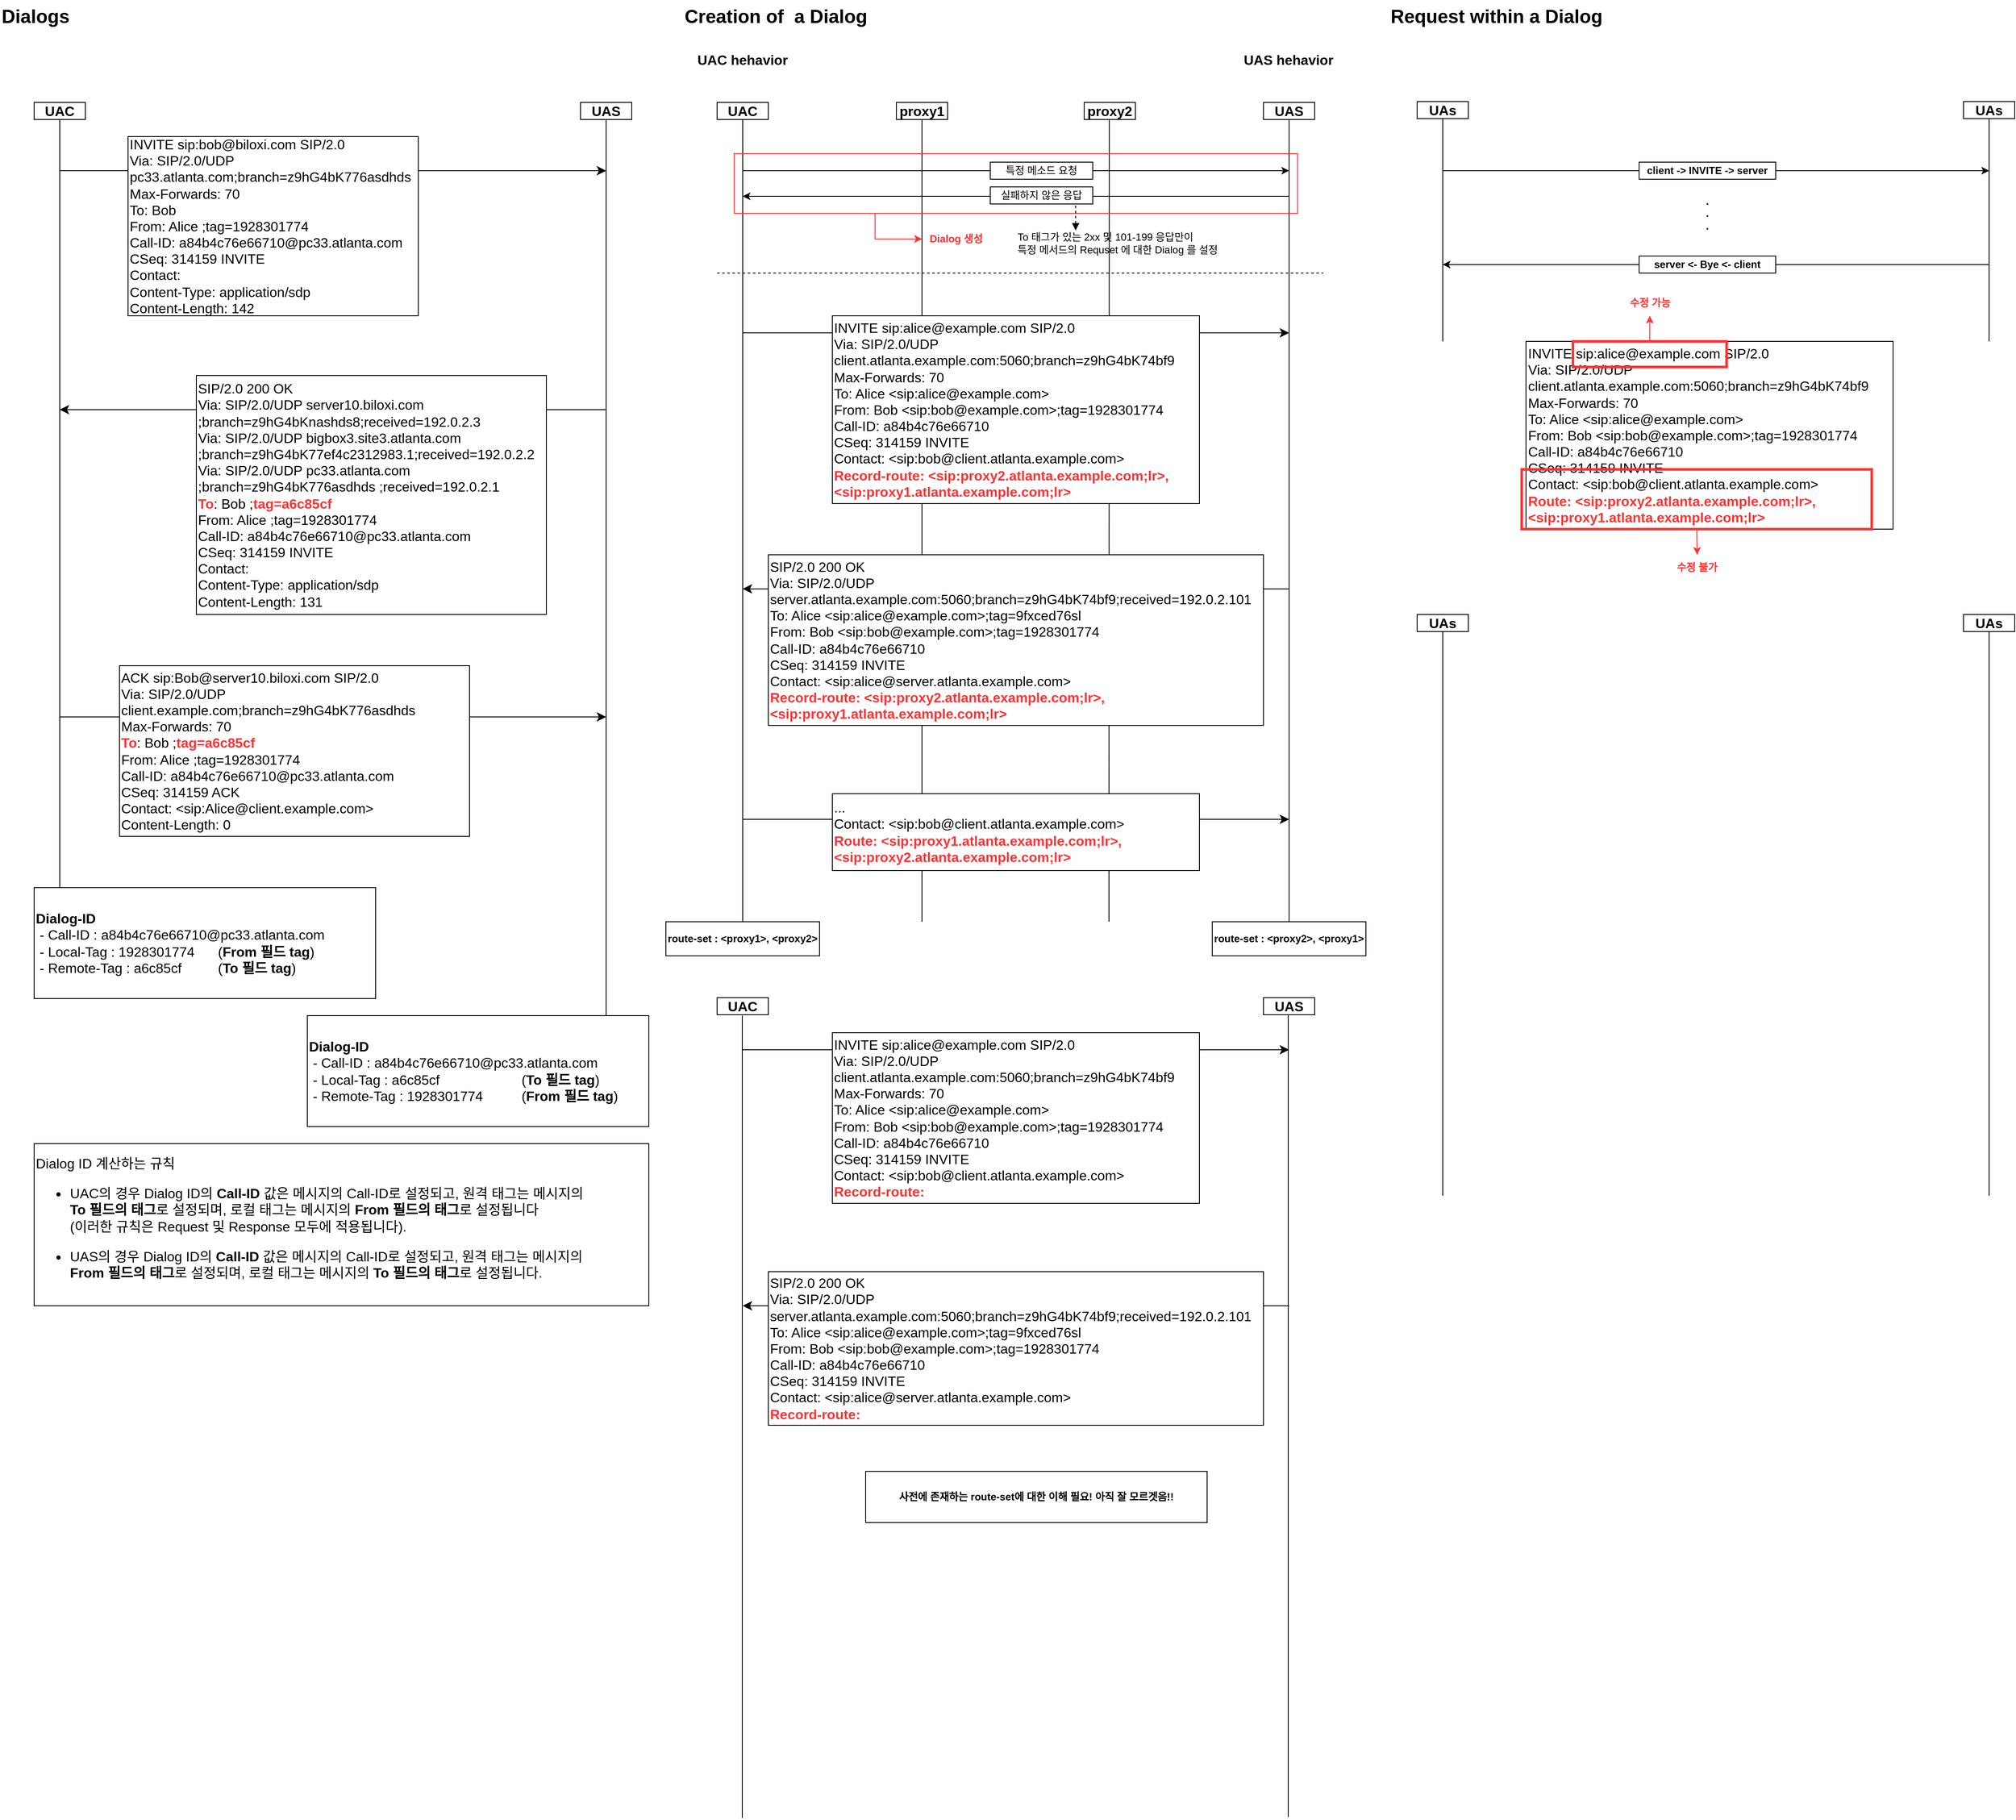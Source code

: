 <mxfile version="23.0.2" type="github">
  <diagram name="페이지-1" id="ksUeeqzIcCZzvmtFrtLd">
    <mxGraphModel dx="2261" dy="786" grid="1" gridSize="10" guides="1" tooltips="1" connect="1" arrows="1" fold="1" page="1" pageScale="1" pageWidth="827" pageHeight="1169" background="none" math="0" shadow="0">
      <root>
        <mxCell id="0" />
        <mxCell id="1" parent="0" />
        <mxCell id="UO2-w6IYyax2wdj97ACj-15" value="" style="endArrow=classic;html=1;rounded=0;fontSize=12;startSize=8;endSize=8;curved=1;" parent="1" edge="1">
          <mxGeometry width="50" height="50" relative="1" as="geometry">
            <mxPoint x="70" y="960" as="sourcePoint" />
            <mxPoint x="710" y="960" as="targetPoint" />
          </mxGeometry>
        </mxCell>
        <mxCell id="UO2-w6IYyax2wdj97ACj-13" value="" style="endArrow=none;html=1;rounded=0;fontSize=12;startSize=8;endSize=8;curved=1;entryX=0.5;entryY=1;entryDx=0;entryDy=0;" parent="1" edge="1">
          <mxGeometry width="50" height="50" relative="1" as="geometry">
            <mxPoint x="499" y="1080" as="sourcePoint" />
            <mxPoint x="499.41" y="140" as="targetPoint" />
            <Array as="points" />
          </mxGeometry>
        </mxCell>
        <mxCell id="UO2-w6IYyax2wdj97ACj-12" value="" style="endArrow=none;html=1;rounded=0;fontSize=12;startSize=8;endSize=8;curved=1;entryX=0.5;entryY=1;entryDx=0;entryDy=0;" parent="1" edge="1">
          <mxGeometry width="50" height="50" relative="1" as="geometry">
            <mxPoint x="280" y="1080" as="sourcePoint" />
            <mxPoint x="280" y="140" as="targetPoint" />
            <Array as="points" />
          </mxGeometry>
        </mxCell>
        <mxCell id="UO2-w6IYyax2wdj97ACj-9" value="" style="endArrow=classic;html=1;rounded=0;fontSize=12;startSize=8;endSize=8;curved=1;" parent="1" edge="1">
          <mxGeometry width="50" height="50" relative="1" as="geometry">
            <mxPoint x="710" y="690" as="sourcePoint" />
            <mxPoint x="70" y="690" as="targetPoint" />
          </mxGeometry>
        </mxCell>
        <mxCell id="UO2-w6IYyax2wdj97ACj-8" value="" style="endArrow=classic;html=1;rounded=0;fontSize=12;startSize=8;endSize=8;curved=1;" parent="1" edge="1">
          <mxGeometry width="50" height="50" relative="1" as="geometry">
            <mxPoint x="70" y="390" as="sourcePoint" />
            <mxPoint x="710" y="390" as="targetPoint" />
          </mxGeometry>
        </mxCell>
        <mxCell id="UO2-w6IYyax2wdj97ACj-6" value="" style="endArrow=classic;html=1;rounded=0;fontSize=12;startSize=8;endSize=8;curved=1;" parent="1" edge="1">
          <mxGeometry width="50" height="50" relative="1" as="geometry">
            <mxPoint x="-730" y="840" as="sourcePoint" />
            <mxPoint x="-90" y="840" as="targetPoint" />
          </mxGeometry>
        </mxCell>
        <mxCell id="UO2-w6IYyax2wdj97ACj-5" value="" style="endArrow=classic;html=1;rounded=0;fontSize=12;startSize=8;endSize=8;curved=1;" parent="1" edge="1">
          <mxGeometry width="50" height="50" relative="1" as="geometry">
            <mxPoint x="-730" y="200" as="sourcePoint" />
            <mxPoint x="-90" y="200" as="targetPoint" />
          </mxGeometry>
        </mxCell>
        <mxCell id="UO2-w6IYyax2wdj97ACj-4" value="" style="endArrow=classic;html=1;rounded=0;fontSize=12;startSize=8;endSize=8;curved=1;" parent="1" edge="1">
          <mxGeometry width="50" height="50" relative="1" as="geometry">
            <mxPoint x="-90" y="480" as="sourcePoint" />
            <mxPoint x="-730" y="480" as="targetPoint" />
          </mxGeometry>
        </mxCell>
        <mxCell id="4LNV4jT3T6giweUdo03J-1" value="&lt;span style=&quot;font-size: 22px;&quot;&gt;&lt;b&gt;Creation of&amp;nbsp; a Dialog&lt;/b&gt;&lt;/span&gt;" style="text;html=1;strokeColor=none;fillColor=none;align=left;verticalAlign=middle;whiteSpace=wrap;rounded=0;fontSize=16;" parent="1" vertex="1">
          <mxGeometry width="400" height="40" as="geometry" />
        </mxCell>
        <mxCell id="4LNV4jT3T6giweUdo03J-2" value="&lt;b style=&quot;&quot;&gt;&lt;font style=&quot;font-size: 16px;&quot;&gt;UAC hehavior&lt;/font&gt;&lt;/b&gt;" style="text;html=1;strokeColor=none;fillColor=none;align=left;verticalAlign=middle;whiteSpace=wrap;rounded=0;fontSize=16;" parent="1" vertex="1">
          <mxGeometry x="15" y="60" width="110" height="20" as="geometry" />
        </mxCell>
        <mxCell id="4LNV4jT3T6giweUdo03J-5" value="&lt;span style=&quot;font-size: 22px;&quot;&gt;&lt;b&gt;Request within a Dialog&lt;/b&gt;&lt;/span&gt;" style="text;html=1;strokeColor=none;fillColor=none;align=left;verticalAlign=middle;whiteSpace=wrap;rounded=0;fontSize=16;" parent="1" vertex="1">
          <mxGeometry x="827" width="400" height="40" as="geometry" />
        </mxCell>
        <mxCell id="4LNV4jT3T6giweUdo03J-8" value="&lt;b&gt;UAC&lt;/b&gt;" style="rounded=0;whiteSpace=wrap;html=1;fontSize=16;" parent="1" vertex="1">
          <mxGeometry x="-760" y="120" width="60" height="20" as="geometry" />
        </mxCell>
        <mxCell id="4LNV4jT3T6giweUdo03J-9" value="&lt;b&gt;UAS&lt;/b&gt;" style="rounded=0;whiteSpace=wrap;html=1;fontSize=16;" parent="1" vertex="1">
          <mxGeometry x="-120" y="120" width="60" height="20" as="geometry" />
        </mxCell>
        <mxCell id="4LNV4jT3T6giweUdo03J-10" value="" style="endArrow=none;html=1;rounded=0;fontSize=12;startSize=8;endSize=8;curved=1;entryX=0.5;entryY=1;entryDx=0;entryDy=0;" parent="1" target="4LNV4jT3T6giweUdo03J-8" edge="1">
          <mxGeometry width="50" height="50" relative="1" as="geometry">
            <mxPoint x="-730" y="1040" as="sourcePoint" />
            <mxPoint x="-410" y="250" as="targetPoint" />
          </mxGeometry>
        </mxCell>
        <mxCell id="4LNV4jT3T6giweUdo03J-11" value="" style="endArrow=none;html=1;rounded=0;fontSize=12;startSize=8;endSize=8;curved=1;entryX=0.5;entryY=1;entryDx=0;entryDy=0;" parent="1" target="4LNV4jT3T6giweUdo03J-9" edge="1">
          <mxGeometry width="50" height="50" relative="1" as="geometry">
            <mxPoint x="-90" y="1190" as="sourcePoint" />
            <mxPoint x="-90.5" y="150" as="targetPoint" />
          </mxGeometry>
        </mxCell>
        <mxCell id="4LNV4jT3T6giweUdo03J-15" value="INVITE sip:bob@biloxi.com SIP/2.0&lt;br style=&quot;border-color: var(--border-color);&quot;&gt;&lt;span style=&quot;&quot;&gt;Via: SIP/2.0/UDP pc33.atlanta.com;branch=z9hG4bK776asdhds&lt;/span&gt;&lt;br style=&quot;border-color: var(--border-color);&quot;&gt;&lt;span style=&quot;&quot;&gt;Max-Forwards: 70&lt;/span&gt;&lt;br style=&quot;border-color: var(--border-color);&quot;&gt;&lt;span style=&quot;&quot;&gt;To: Bob&lt;/span&gt;&lt;br style=&quot;border-color: var(--border-color);&quot;&gt;&lt;span style=&quot;&quot;&gt;From: Alice ;tag=1928301774&lt;/span&gt;&lt;br style=&quot;border-color: var(--border-color);&quot;&gt;&lt;span style=&quot;&quot;&gt;Call-ID: a84b4c76e66710@pc33.atlanta.com&lt;/span&gt;&lt;br style=&quot;border-color: var(--border-color);&quot;&gt;&lt;span style=&quot;&quot;&gt;CSeq: 314159 INVITE&lt;/span&gt;&lt;br style=&quot;border-color: var(--border-color);&quot;&gt;&lt;span style=&quot;&quot;&gt;Contact:&lt;/span&gt;&lt;br style=&quot;border-color: var(--border-color);&quot;&gt;&lt;span style=&quot;&quot;&gt;Content-Type: application/sdp&lt;/span&gt;&lt;br style=&quot;border-color: var(--border-color);&quot;&gt;&lt;span style=&quot;&quot;&gt;Content-Length: 142&amp;nbsp;&lt;/span&gt;" style="rounded=0;whiteSpace=wrap;html=1;fontSize=16;align=left;" parent="1" vertex="1">
          <mxGeometry x="-650" y="160" width="340" height="210" as="geometry" />
        </mxCell>
        <mxCell id="4LNV4jT3T6giweUdo03J-17" value="SIP/2.0 200 OK&lt;br&gt; Via: SIP/2.0/UDP server10.biloxi.com&lt;br&gt; ;branch=z9hG4bKnashds8;received=192.0.2.3&lt;br&gt; Via: SIP/2.0/UDP bigbox3.site3.atlanta.com&lt;br&gt; ;branch=z9hG4bK77ef4c2312983.1;received=192.0.2.2&lt;br&gt; Via: SIP/2.0/UDP pc33.atlanta.com&lt;br&gt; ;branch=z9hG4bK776asdhds ;received=192.0.2.1&lt;br&gt;&lt;b style=&quot;background-color: rgb(255, 255, 255);&quot;&gt;&lt;font color=&quot;#ff3333&quot;&gt; To&lt;/font&gt;&lt;/b&gt;: Bob ;&lt;font color=&quot;#ff3333&quot;&gt;&lt;b&gt;tag=a6c85cf&lt;/b&gt;&lt;/font&gt;&lt;br&gt; From: Alice ;tag=1928301774&lt;br&gt; Call-ID: a84b4c76e66710@pc33.atlanta.com&lt;br&gt; CSeq: 314159 INVITE&lt;br&gt; Contact: &lt;br&gt; Content-Type: application/sdp&lt;br&gt; Content-Length: 131&amp;nbsp;" style="rounded=0;whiteSpace=wrap;html=1;fontSize=16;align=left;" parent="1" vertex="1">
          <mxGeometry x="-570" y="440" width="410" height="280" as="geometry" />
        </mxCell>
        <mxCell id="4LNV4jT3T6giweUdo03J-19" value="&lt;b&gt;Dialog-ID&lt;/b&gt;&lt;br&gt;&amp;nbsp;- Call-ID : a84b4c76e66710@pc33.atlanta.com&lt;br&gt;&amp;nbsp;- Local-Tag : 1928301774&lt;span style=&quot;white-space: pre;&quot;&gt;&#x9;&lt;/span&gt;(&lt;b&gt;From 필드 tag&lt;/b&gt;)&lt;br&gt;&amp;nbsp;- Remote-Tag :&amp;nbsp;&lt;span style=&quot;border-color: var(--border-color);&quot;&gt;&lt;font style=&quot;border-color: var(--border-color);&quot;&gt;a6c85cf&lt;span style=&quot;white-space: pre;&quot;&gt;&#x9;&lt;/span&gt;&lt;span style=&quot;white-space: pre;&quot;&gt;&#x9;&lt;/span&gt;(&lt;b&gt;To 필드 tag&lt;/b&gt;)&lt;/font&gt;&lt;/span&gt;" style="rounded=0;whiteSpace=wrap;html=1;fontSize=16;align=left;" parent="1" vertex="1">
          <mxGeometry x="-760" y="1040" width="400" height="130" as="geometry" />
        </mxCell>
        <mxCell id="4LNV4jT3T6giweUdo03J-20" value="&lt;b&gt;Dialog-ID&lt;/b&gt;&lt;br style=&quot;border-color: var(--border-color);&quot;&gt;&amp;nbsp;- Call-ID : a84b4c76e66710@pc33.atlanta.com&lt;br style=&quot;border-color: var(--border-color);&quot;&gt;&amp;nbsp;- Local-Tag : a6c85cf&lt;span style=&quot;white-space: pre;&quot;&gt;&#x9;&lt;/span&gt;&lt;span style=&quot;white-space: pre;&quot;&gt;&#x9;&lt;/span&gt;&lt;span style=&quot;white-space: pre;&quot;&gt;&#x9;&lt;/span&gt;(&lt;b style=&quot;border-color: var(--border-color);&quot;&gt;To 필드 tag&lt;/b&gt;)&lt;br style=&quot;border-color: var(--border-color);&quot;&gt;&amp;nbsp;- Remote-Tag : 1928301774&lt;span style=&quot;white-space: pre;&quot;&gt;&#x9;&lt;/span&gt;&lt;span style=&quot;white-space: pre;&quot;&gt;&#x9;&lt;/span&gt;(&lt;b style=&quot;border-color: var(--border-color);&quot;&gt;From 필드 tag&lt;/b&gt;)" style="rounded=0;whiteSpace=wrap;html=1;fontSize=16;align=left;" parent="1" vertex="1">
          <mxGeometry x="-440" y="1190" width="400" height="130" as="geometry" />
        </mxCell>
        <mxCell id="4LNV4jT3T6giweUdo03J-22" value="ACK sip:Bob@server10.biloxi.com SIP/2.0&lt;br&gt;Via: SIP/2.0/UDP client.example.com;branch=z9hG4bK776asdhds&lt;br&gt;Max-Forwards: 70&lt;br&gt;&lt;font color=&quot;#ff3333&quot;&gt;&lt;b&gt;To&lt;/b&gt;&lt;/font&gt;: Bob ;&lt;b&gt;&lt;font color=&quot;#ff3333&quot;&gt;tag=a6c85cf&lt;/font&gt;&lt;/b&gt;&lt;br&gt;From: Alice ;tag=1928301774&lt;br&gt;Call-ID: a84b4c76e66710@pc33.atlanta.com&lt;br&gt;CSeq: 314159 ACK&lt;br&gt;Contact: &amp;lt;sip:Alice@client.example.com&amp;gt;&lt;br&gt;Content-Length: 0" style="rounded=0;whiteSpace=wrap;html=1;fontSize=16;align=left;" parent="1" vertex="1">
          <mxGeometry x="-660" y="780" width="410" height="200" as="geometry" />
        </mxCell>
        <mxCell id="4LNV4jT3T6giweUdo03J-24" value="Dialog ID 계산하는 규칙&lt;br&gt;&lt;ul data-pm-slice=&quot;3 3 []&quot; class=&quot;ak-ul&quot;&gt;&lt;li&gt;&lt;p&gt;UAC의 경우 Dialog  ID의 &lt;strong&gt;Call-ID &lt;/strong&gt;값은 메시지의 Call-ID로 설정되고, 원격 태그는 메시지의&lt;strong&gt; &lt;br&gt;To 필드의 태그&lt;/strong&gt;로 설정되며, 로컬 태그는 메시지의 &lt;strong&gt;From 필드의 태그&lt;/strong&gt;로 설정됩니다&lt;br&gt;(이러한 규칙은 Request 및 Response 모두에 적용됩니다). &lt;/p&gt;&lt;/li&gt;&lt;li&gt;&lt;p&gt;UAS의 경우 Dialog  ID의&lt;strong&gt; Call-ID&lt;/strong&gt; 값은 메시지의 Call-ID로 설정되고, 원격 태그는 메시지의 &lt;br&gt;&lt;strong&gt;From 필드의 태그&lt;/strong&gt;로 설정되며, 로컬 태그는 메시지의 &lt;strong&gt;To 필드의 태그&lt;/strong&gt;로 설정됩니다.&lt;/p&gt;&lt;/li&gt;&lt;/ul&gt;" style="rounded=0;whiteSpace=wrap;html=1;fontSize=16;align=left;" parent="1" vertex="1">
          <mxGeometry x="-760" y="1340" width="720" height="190" as="geometry" />
        </mxCell>
        <mxCell id="__dV9BuQpkVUs1_jfIQK-1" value="&lt;span style=&quot;font-size: 22px;&quot;&gt;&lt;b&gt;Dialogs&lt;/b&gt;&lt;/span&gt;" style="text;html=1;strokeColor=none;fillColor=none;align=left;verticalAlign=middle;whiteSpace=wrap;rounded=0;fontSize=16;" parent="1" vertex="1">
          <mxGeometry x="-800" width="400" height="40" as="geometry" />
        </mxCell>
        <mxCell id="__dV9BuQpkVUs1_jfIQK-4" value="&lt;b&gt;UAC&lt;/b&gt;" style="rounded=0;whiteSpace=wrap;html=1;fontSize=16;" parent="1" vertex="1">
          <mxGeometry x="40" y="120" width="60" height="20" as="geometry" />
        </mxCell>
        <mxCell id="__dV9BuQpkVUs1_jfIQK-5" value="&lt;b&gt;UAS&lt;/b&gt;" style="rounded=0;whiteSpace=wrap;html=1;fontSize=16;" parent="1" vertex="1">
          <mxGeometry x="680" y="120" width="60" height="20" as="geometry" />
        </mxCell>
        <mxCell id="__dV9BuQpkVUs1_jfIQK-6" value="" style="endArrow=none;html=1;rounded=0;fontSize=12;startSize=8;endSize=8;curved=1;entryX=0.5;entryY=1;entryDx=0;entryDy=0;" parent="1" target="__dV9BuQpkVUs1_jfIQK-4" edge="1">
          <mxGeometry width="50" height="50" relative="1" as="geometry">
            <mxPoint x="70" y="1080" as="sourcePoint" />
            <mxPoint x="390" y="250" as="targetPoint" />
          </mxGeometry>
        </mxCell>
        <mxCell id="__dV9BuQpkVUs1_jfIQK-7" value="" style="endArrow=none;html=1;rounded=0;fontSize=12;startSize=8;endSize=8;curved=1;entryX=0.5;entryY=1;entryDx=0;entryDy=0;" parent="1" edge="1">
          <mxGeometry width="50" height="50" relative="1" as="geometry">
            <mxPoint x="710" y="1080" as="sourcePoint" />
            <mxPoint x="710" y="140" as="targetPoint" />
            <Array as="points" />
          </mxGeometry>
        </mxCell>
        <mxCell id="__dV9BuQpkVUs1_jfIQK-8" value="" style="endArrow=classic;html=1;rounded=0;" parent="1" edge="1">
          <mxGeometry width="50" height="50" relative="1" as="geometry">
            <mxPoint x="70" y="200" as="sourcePoint" />
            <mxPoint x="710" y="200" as="targetPoint" />
          </mxGeometry>
        </mxCell>
        <mxCell id="__dV9BuQpkVUs1_jfIQK-10" value="특정 메소드 요청" style="rounded=0;whiteSpace=wrap;html=1;" parent="1" vertex="1">
          <mxGeometry x="360" y="190" width="120" height="20" as="geometry" />
        </mxCell>
        <mxCell id="__dV9BuQpkVUs1_jfIQK-12" value="" style="endArrow=classic;html=1;rounded=0;" parent="1" edge="1">
          <mxGeometry width="50" height="50" relative="1" as="geometry">
            <mxPoint x="710" y="230" as="sourcePoint" />
            <mxPoint x="70" y="230" as="targetPoint" />
          </mxGeometry>
        </mxCell>
        <mxCell id="__dV9BuQpkVUs1_jfIQK-13" value="실패하지 않은 응답" style="rounded=0;whiteSpace=wrap;html=1;" parent="1" vertex="1">
          <mxGeometry x="360" y="219" width="120" height="20" as="geometry" />
        </mxCell>
        <mxCell id="__dV9BuQpkVUs1_jfIQK-15" style="edgeStyle=orthogonalEdgeStyle;rounded=0;orthogonalLoop=1;jettySize=auto;html=1;exitX=0.25;exitY=1;exitDx=0;exitDy=0;strokeColor=#FF3333;" parent="1" source="__dV9BuQpkVUs1_jfIQK-14" edge="1">
          <mxGeometry relative="1" as="geometry">
            <mxPoint x="280" y="280" as="targetPoint" />
            <Array as="points">
              <mxPoint x="225" y="280" />
            </Array>
          </mxGeometry>
        </mxCell>
        <mxCell id="__dV9BuQpkVUs1_jfIQK-14" value="" style="rounded=0;whiteSpace=wrap;html=1;fillColor=none;strokeColor=#FF3333;" parent="1" vertex="1">
          <mxGeometry x="60" y="180" width="660" height="70" as="geometry" />
        </mxCell>
        <mxCell id="__dV9BuQpkVUs1_jfIQK-16" value="&lt;b&gt;&lt;font color=&quot;#ff3333&quot;&gt;Dialog 생성&lt;/font&gt;&lt;/b&gt;" style="text;html=1;strokeColor=none;fillColor=none;align=center;verticalAlign=middle;whiteSpace=wrap;rounded=0;" parent="1" vertex="1">
          <mxGeometry x="280" y="265" width="80" height="30" as="geometry" />
        </mxCell>
        <mxCell id="__dV9BuQpkVUs1_jfIQK-18" value="" style="endArrow=none;dashed=1;html=1;rounded=0;entryX=0.606;entryY=0.857;entryDx=0;entryDy=0;entryPerimeter=0;endFill=0;startArrow=block;startFill=1;" parent="1" target="__dV9BuQpkVUs1_jfIQK-14" edge="1">
          <mxGeometry width="50" height="50" relative="1" as="geometry">
            <mxPoint x="460" y="270" as="sourcePoint" />
            <mxPoint x="340" y="470" as="targetPoint" />
          </mxGeometry>
        </mxCell>
        <mxCell id="__dV9BuQpkVUs1_jfIQK-20" value="&lt;p data-pm-slice=&quot;1 1 [&amp;quot;bulletList&amp;quot;,null,&amp;quot;listItem&amp;quot;,null]&quot;&gt;To 태그가 있는 2xx 및 101-199 응답만이&lt;br&gt;&lt;span style=&quot;background-color: initial;&quot;&gt;특정 메서드의 Requset 에 대한 Dialog 를 설정&lt;/span&gt;&lt;/p&gt;" style="text;html=1;strokeColor=none;fillColor=none;align=left;verticalAlign=middle;whiteSpace=wrap;rounded=0;" parent="1" vertex="1">
          <mxGeometry x="390" y="270" width="320" height="30" as="geometry" />
        </mxCell>
        <mxCell id="UO2-w6IYyax2wdj97ACj-1" value="" style="endArrow=none;dashed=1;html=1;rounded=0;fontSize=12;startSize=8;endSize=8;curved=1;" parent="1" edge="1">
          <mxGeometry width="50" height="50" relative="1" as="geometry">
            <mxPoint x="40" y="320" as="sourcePoint" />
            <mxPoint x="750" y="320" as="targetPoint" />
          </mxGeometry>
        </mxCell>
        <mxCell id="UO2-w6IYyax2wdj97ACj-3" value="INVITE sip:alice@example.com SIP/2.0&lt;br&gt;Via: SIP/2.0/UDP client.atlanta.example.com:5060;branch=z9hG4bK74bf9&lt;br&gt;Max-Forwards: 70&lt;br&gt;To: Alice &amp;lt;sip:alice@example.com&amp;gt;&lt;br&gt;From: Bob &amp;lt;sip:bob@example.com&amp;gt;;tag=1928301774&lt;br&gt;Call-ID: a84b4c76e66710&lt;br&gt;CSeq: 314159 INVITE&lt;br&gt;Contact: &amp;lt;sip:bob@client.atlanta.example.com&amp;gt;&lt;br&gt;&lt;b&gt;&lt;font color=&quot;#ff3333&quot;&gt;Record-route: &lt;/font&gt;&lt;/b&gt;&lt;b style=&quot;border-color: var(--border-color);&quot;&gt;&lt;font style=&quot;border-color: var(--border-color);&quot; color=&quot;#ff3333&quot;&gt;&amp;lt;sip:proxy2.atlanta.example.com;lr&amp;gt;,&lt;/font&gt;&lt;/b&gt;&lt;b&gt;&lt;font color=&quot;#ff3333&quot;&gt;&lt;br&gt;&amp;lt;sip:proxy1.atlanta.example.com;lr&amp;gt;&lt;/font&gt;&lt;/b&gt;" style="rounded=0;whiteSpace=wrap;html=1;fontSize=16;align=left;" parent="1" vertex="1">
          <mxGeometry x="175" y="370" width="430" height="220" as="geometry" />
        </mxCell>
        <mxCell id="UO2-w6IYyax2wdj97ACj-7" value="SIP/2.0 200 OK&lt;br&gt;Via: SIP/2.0/UDP server.atlanta.example.com:5060;branch=z9hG4bK74bf9;received=192.0.2.101&lt;br&gt;To: Alice &amp;lt;sip:alice@example.com&amp;gt;;tag=9fxced76sl&lt;br&gt;From: Bob &amp;lt;sip:bob@example.com&amp;gt;;tag=1928301774&lt;br&gt;Call-ID: a84b4c76e66710&lt;br&gt;CSeq: 314159 INVITE&lt;br&gt;Contact: &amp;lt;sip:alice@server.atlanta.example.com&amp;gt;&lt;br&gt;&lt;b&gt;&lt;font color=&quot;#ff3333&quot;&gt;Record-route: &amp;lt;sip:proxy2.atlanta.example.com;lr&amp;gt;, &amp;lt;sip:proxy1.atlanta.example.com;lr&amp;gt;&lt;/font&gt;&lt;/b&gt;" style="rounded=0;whiteSpace=wrap;html=1;fontSize=16;align=left;" parent="1" vertex="1">
          <mxGeometry x="100" y="650" width="580" height="200" as="geometry" />
        </mxCell>
        <mxCell id="UO2-w6IYyax2wdj97ACj-10" value="&lt;b&gt;proxy1&lt;/b&gt;" style="rounded=0;whiteSpace=wrap;html=1;fontSize=16;" parent="1" vertex="1">
          <mxGeometry x="250" y="120" width="60" height="20" as="geometry" />
        </mxCell>
        <mxCell id="UO2-w6IYyax2wdj97ACj-11" value="&lt;b&gt;proxy2&lt;/b&gt;" style="rounded=0;whiteSpace=wrap;html=1;fontSize=16;" parent="1" vertex="1">
          <mxGeometry x="470" y="120" width="60" height="20" as="geometry" />
        </mxCell>
        <mxCell id="UO2-w6IYyax2wdj97ACj-14" value="...&lt;br&gt;Contact: &amp;lt;sip:bob@client.atlanta.example.com&amp;gt;&lt;br&gt;&lt;b&gt;&lt;font color=&quot;#ff3333&quot;&gt;Route:&amp;nbsp;&lt;/font&gt;&lt;/b&gt;&lt;b&gt;&lt;font color=&quot;#ff3333&quot;&gt;&amp;lt;sip:proxy1.atlanta.example.com;lr&amp;gt;,&lt;/font&gt;&lt;/b&gt;&lt;b style=&quot;border-color: var(--border-color);&quot;&gt;&lt;font style=&quot;border-color: var(--border-color);&quot; color=&quot;#ff3333&quot;&gt;&amp;nbsp;&lt;br&gt;&lt;/font&gt;&lt;/b&gt;&lt;b style=&quot;border-color: var(--border-color);&quot;&gt;&lt;font style=&quot;border-color: var(--border-color);&quot; color=&quot;#ff3333&quot;&gt;&amp;lt;sip:proxy2.atlanta.example.com;lr&amp;gt;&lt;/font&gt;&lt;/b&gt;" style="rounded=0;whiteSpace=wrap;html=1;fontSize=16;align=left;" parent="1" vertex="1">
          <mxGeometry x="175" y="930" width="430" height="90" as="geometry" />
        </mxCell>
        <mxCell id="UO2-w6IYyax2wdj97ACj-16" value="&lt;b style=&quot;&quot;&gt;&lt;font style=&quot;font-size: 16px;&quot;&gt;UAS hehavior&lt;/font&gt;&lt;/b&gt;" style="text;html=1;strokeColor=none;fillColor=none;align=left;verticalAlign=middle;whiteSpace=wrap;rounded=0;fontSize=16;" parent="1" vertex="1">
          <mxGeometry x="655" y="60" width="110" height="20" as="geometry" />
        </mxCell>
        <mxCell id="GHZ3NePwrPJdA7_2jVXT-1" value="&lt;b&gt;route-set : &amp;lt;proxy2&amp;gt;, &amp;lt;proxy1&amp;gt;&lt;/b&gt;" style="rounded=0;whiteSpace=wrap;html=1;" parent="1" vertex="1">
          <mxGeometry x="620" y="1080" width="180" height="40" as="geometry" />
        </mxCell>
        <mxCell id="GHZ3NePwrPJdA7_2jVXT-3" value="&lt;b&gt;route-set :&amp;nbsp;&amp;lt;proxy1&amp;gt;,&amp;nbsp;&amp;lt;proxy2&amp;gt;&lt;/b&gt;" style="rounded=0;whiteSpace=wrap;html=1;" parent="1" vertex="1">
          <mxGeometry x="-20" y="1080" width="180" height="40" as="geometry" />
        </mxCell>
        <mxCell id="GHZ3NePwrPJdA7_2jVXT-4" value="&lt;b&gt;UAC&lt;/b&gt;" style="rounded=0;whiteSpace=wrap;html=1;fontSize=16;" parent="1" vertex="1">
          <mxGeometry x="40" y="1169" width="60" height="20" as="geometry" />
        </mxCell>
        <mxCell id="GHZ3NePwrPJdA7_2jVXT-5" value="&lt;b&gt;UAS&lt;/b&gt;" style="rounded=0;whiteSpace=wrap;html=1;fontSize=16;" parent="1" vertex="1">
          <mxGeometry x="680" y="1169" width="60" height="20" as="geometry" />
        </mxCell>
        <mxCell id="GHZ3NePwrPJdA7_2jVXT-8" value="" style="endArrow=none;html=1;rounded=0;fontSize=12;startSize=8;endSize=8;curved=1;entryX=0.5;entryY=1;entryDx=0;entryDy=0;" parent="1" edge="1">
          <mxGeometry width="50" height="50" relative="1" as="geometry">
            <mxPoint x="69.5" y="2130" as="sourcePoint" />
            <mxPoint x="69.5" y="1190" as="targetPoint" />
          </mxGeometry>
        </mxCell>
        <mxCell id="GHZ3NePwrPJdA7_2jVXT-9" value="" style="endArrow=none;html=1;rounded=0;fontSize=12;startSize=8;endSize=8;curved=1;entryX=0.5;entryY=1;entryDx=0;entryDy=0;" parent="1" edge="1">
          <mxGeometry width="50" height="50" relative="1" as="geometry">
            <mxPoint x="709" y="2129" as="sourcePoint" />
            <mxPoint x="709" y="1189" as="targetPoint" />
          </mxGeometry>
        </mxCell>
        <mxCell id="GHZ3NePwrPJdA7_2jVXT-13" value="" style="endArrow=classic;html=1;rounded=0;fontSize=12;startSize=8;endSize=8;curved=1;" parent="1" edge="1">
          <mxGeometry width="50" height="50" relative="1" as="geometry">
            <mxPoint x="710" y="1530" as="sourcePoint" />
            <mxPoint x="70" y="1530" as="targetPoint" />
          </mxGeometry>
        </mxCell>
        <mxCell id="GHZ3NePwrPJdA7_2jVXT-14" value="" style="endArrow=classic;html=1;rounded=0;fontSize=12;startSize=8;endSize=8;curved=1;" parent="1" edge="1">
          <mxGeometry width="50" height="50" relative="1" as="geometry">
            <mxPoint x="70" y="1230" as="sourcePoint" />
            <mxPoint x="710" y="1230" as="targetPoint" />
          </mxGeometry>
        </mxCell>
        <mxCell id="GHZ3NePwrPJdA7_2jVXT-15" value="INVITE sip:alice@example.com SIP/2.0&lt;br&gt;Via: SIP/2.0/UDP client.atlanta.example.com:5060;branch=z9hG4bK74bf9&lt;br&gt;Max-Forwards: 70&lt;br&gt;To: Alice &amp;lt;sip:alice@example.com&amp;gt;&lt;br&gt;From: Bob &amp;lt;sip:bob@example.com&amp;gt;;tag=1928301774&lt;br&gt;Call-ID: a84b4c76e66710&lt;br&gt;CSeq: 314159 INVITE&lt;br&gt;Contact: &amp;lt;sip:bob@client.atlanta.example.com&amp;gt;&lt;br&gt;&lt;b&gt;&lt;font color=&quot;#ff3333&quot;&gt;Record-route:&amp;nbsp;&lt;/font&gt;&lt;/b&gt;" style="rounded=0;whiteSpace=wrap;html=1;fontSize=16;align=left;" parent="1" vertex="1">
          <mxGeometry x="175" y="1210" width="430" height="200" as="geometry" />
        </mxCell>
        <mxCell id="GHZ3NePwrPJdA7_2jVXT-16" value="SIP/2.0 200 OK&lt;br&gt;Via: SIP/2.0/UDP server.atlanta.example.com:5060;branch=z9hG4bK74bf9;received=192.0.2.101&lt;br&gt;To: Alice &amp;lt;sip:alice@example.com&amp;gt;;tag=9fxced76sl&lt;br&gt;From: Bob &amp;lt;sip:bob@example.com&amp;gt;;tag=1928301774&lt;br&gt;Call-ID: a84b4c76e66710&lt;br&gt;CSeq: 314159 INVITE&lt;br&gt;Contact: &amp;lt;sip:alice@server.atlanta.example.com&amp;gt;&lt;br&gt;&lt;b&gt;&lt;font color=&quot;#ff3333&quot;&gt;Record-route:&amp;nbsp;&lt;/font&gt;&lt;/b&gt;" style="rounded=0;whiteSpace=wrap;html=1;fontSize=16;align=left;" parent="1" vertex="1">
          <mxGeometry x="100" y="1490" width="580" height="180" as="geometry" />
        </mxCell>
        <mxCell id="5LkpHPxGnPa8mUmnsMtb-1" value="&lt;b&gt;사전에 존재하는 route-set에 대한 이해 필요! 아직 잘 모르겟음!!&lt;/b&gt;" style="rounded=0;whiteSpace=wrap;html=1;" vertex="1" parent="1">
          <mxGeometry x="214" y="1724" width="400" height="60" as="geometry" />
        </mxCell>
        <mxCell id="5LkpHPxGnPa8mUmnsMtb-2" value="&lt;b&gt;UAs&lt;/b&gt;" style="rounded=0;whiteSpace=wrap;html=1;fontSize=16;" vertex="1" parent="1">
          <mxGeometry x="860" y="119" width="60" height="20" as="geometry" />
        </mxCell>
        <mxCell id="5LkpHPxGnPa8mUmnsMtb-3" value="&lt;b&gt;UAs&lt;/b&gt;" style="rounded=0;whiteSpace=wrap;html=1;fontSize=16;" vertex="1" parent="1">
          <mxGeometry x="1500" y="119" width="60" height="20" as="geometry" />
        </mxCell>
        <mxCell id="5LkpHPxGnPa8mUmnsMtb-4" value="" style="endArrow=none;html=1;rounded=0;fontSize=12;startSize=8;endSize=8;curved=1;entryX=0.5;entryY=1;entryDx=0;entryDy=0;" edge="1" parent="1" target="5LkpHPxGnPa8mUmnsMtb-2">
          <mxGeometry width="50" height="50" relative="1" as="geometry">
            <mxPoint x="890" y="400" as="sourcePoint" />
            <mxPoint x="1210" y="249" as="targetPoint" />
          </mxGeometry>
        </mxCell>
        <mxCell id="5LkpHPxGnPa8mUmnsMtb-5" value="" style="endArrow=none;html=1;rounded=0;fontSize=12;startSize=8;endSize=8;curved=1;entryX=0.5;entryY=1;entryDx=0;entryDy=0;" edge="1" parent="1" target="5LkpHPxGnPa8mUmnsMtb-3">
          <mxGeometry width="50" height="50" relative="1" as="geometry">
            <mxPoint x="1530" y="400" as="sourcePoint" />
            <mxPoint x="1529.5" y="149" as="targetPoint" />
          </mxGeometry>
        </mxCell>
        <mxCell id="5LkpHPxGnPa8mUmnsMtb-6" value="" style="endArrow=classic;html=1;rounded=0;" edge="1" parent="1">
          <mxGeometry width="50" height="50" relative="1" as="geometry">
            <mxPoint x="890" y="200" as="sourcePoint" />
            <mxPoint x="1530" y="200" as="targetPoint" />
          </mxGeometry>
        </mxCell>
        <mxCell id="5LkpHPxGnPa8mUmnsMtb-7" value="" style="endArrow=classic;html=1;rounded=0;" edge="1" parent="1">
          <mxGeometry width="50" height="50" relative="1" as="geometry">
            <mxPoint x="1530" y="310" as="sourcePoint" />
            <mxPoint x="890" y="310" as="targetPoint" />
          </mxGeometry>
        </mxCell>
        <mxCell id="5LkpHPxGnPa8mUmnsMtb-8" value="&lt;b&gt;client -&amp;gt; INVITE -&amp;gt; server&lt;/b&gt;" style="rounded=0;whiteSpace=wrap;html=1;" vertex="1" parent="1">
          <mxGeometry x="1120" y="190" width="160" height="20" as="geometry" />
        </mxCell>
        <mxCell id="5LkpHPxGnPa8mUmnsMtb-11" value="&lt;b&gt;server &amp;lt;- Bye &amp;lt;- client&lt;/b&gt;" style="rounded=0;whiteSpace=wrap;html=1;" vertex="1" parent="1">
          <mxGeometry x="1120" y="300" width="160" height="20" as="geometry" />
        </mxCell>
        <mxCell id="5LkpHPxGnPa8mUmnsMtb-14" value="&lt;b&gt;.&lt;br&gt;.&lt;br&gt;.&lt;/b&gt;" style="text;html=1;strokeColor=none;fillColor=none;align=center;verticalAlign=middle;whiteSpace=wrap;rounded=0;" vertex="1" parent="1">
          <mxGeometry x="1170" y="235" width="60" height="30" as="geometry" />
        </mxCell>
        <mxCell id="5LkpHPxGnPa8mUmnsMtb-15" value="INVITE sip:alice@example.com SIP/2.0&lt;br&gt;Via: SIP/2.0/UDP client.atlanta.example.com:5060;branch=z9hG4bK74bf9&lt;br&gt;Max-Forwards: 70&lt;br&gt;To: Alice &amp;lt;sip:alice@example.com&amp;gt;&lt;br&gt;From: Bob &amp;lt;sip:bob@example.com&amp;gt;;tag=1928301774&lt;br&gt;Call-ID: a84b4c76e66710&lt;br&gt;CSeq: 314159 INVITE&lt;br&gt;Contact: &amp;lt;sip:bob@client.atlanta.example.com&amp;gt;&lt;br&gt;&lt;b&gt;&lt;font color=&quot;#ff3333&quot;&gt;Route: &lt;/font&gt;&lt;/b&gt;&lt;b style=&quot;border-color: var(--border-color);&quot;&gt;&lt;font style=&quot;border-color: var(--border-color);&quot; color=&quot;#ff3333&quot;&gt;&amp;lt;sip:proxy2.atlanta.example.com;lr&amp;gt;,&lt;/font&gt;&lt;/b&gt;&lt;b&gt;&lt;font color=&quot;#ff3333&quot;&gt;&lt;br&gt;&amp;lt;sip:proxy1.atlanta.example.com;lr&amp;gt;&lt;/font&gt;&lt;/b&gt;" style="rounded=0;whiteSpace=wrap;html=1;fontSize=16;align=left;" vertex="1" parent="1">
          <mxGeometry x="987.5" y="400" width="430" height="220" as="geometry" />
        </mxCell>
        <mxCell id="5LkpHPxGnPa8mUmnsMtb-18" style="edgeStyle=orthogonalEdgeStyle;rounded=0;orthogonalLoop=1;jettySize=auto;html=1;exitX=0.5;exitY=0;exitDx=0;exitDy=0;strokeColor=#FF3333;" edge="1" parent="1" source="5LkpHPxGnPa8mUmnsMtb-16">
          <mxGeometry relative="1" as="geometry">
            <mxPoint x="1132.5" y="370" as="targetPoint" />
          </mxGeometry>
        </mxCell>
        <mxCell id="5LkpHPxGnPa8mUmnsMtb-16" value="" style="rounded=0;whiteSpace=wrap;html=1;fillColor=none;strokeWidth=3;strokeColor=#FF3333;" vertex="1" parent="1">
          <mxGeometry x="1042.5" y="400" width="180" height="30" as="geometry" />
        </mxCell>
        <mxCell id="5LkpHPxGnPa8mUmnsMtb-20" style="edgeStyle=orthogonalEdgeStyle;rounded=0;orthogonalLoop=1;jettySize=auto;html=1;exitX=0.5;exitY=1;exitDx=0;exitDy=0;strokeColor=#FF3333;" edge="1" parent="1" source="5LkpHPxGnPa8mUmnsMtb-17">
          <mxGeometry relative="1" as="geometry">
            <mxPoint x="1188" y="650" as="targetPoint" />
          </mxGeometry>
        </mxCell>
        <mxCell id="5LkpHPxGnPa8mUmnsMtb-17" value="" style="rounded=0;whiteSpace=wrap;html=1;fillColor=none;strokeWidth=3;strokeColor=#FF3333;" vertex="1" parent="1">
          <mxGeometry x="982.5" y="550" width="410" height="70" as="geometry" />
        </mxCell>
        <mxCell id="5LkpHPxGnPa8mUmnsMtb-21" value="&lt;span style=&quot;border-color: var(--border-color);&quot;&gt;&lt;font style=&quot;border-color: var(--border-color);&quot; color=&quot;#ff3333&quot;&gt;&lt;b&gt;수정 가능&lt;/b&gt;&lt;/font&gt;&lt;/span&gt;" style="text;html=1;strokeColor=none;fillColor=none;align=center;verticalAlign=middle;whiteSpace=wrap;rounded=0;" vertex="1" parent="1">
          <mxGeometry x="1102.5" y="340" width="60" height="30" as="geometry" />
        </mxCell>
        <mxCell id="5LkpHPxGnPa8mUmnsMtb-22" value="&lt;span style=&quot;border-color: var(--border-color);&quot;&gt;&lt;font style=&quot;border-color: var(--border-color);&quot; color=&quot;#ff3333&quot;&gt;&lt;b&gt;수정 불가&lt;/b&gt;&lt;/font&gt;&lt;/span&gt;" style="text;html=1;strokeColor=none;fillColor=none;align=center;verticalAlign=middle;whiteSpace=wrap;rounded=0;" vertex="1" parent="1">
          <mxGeometry x="1157.5" y="650" width="60" height="30" as="geometry" />
        </mxCell>
        <mxCell id="5LkpHPxGnPa8mUmnsMtb-28" value="&lt;b&gt;UAs&lt;/b&gt;" style="rounded=0;whiteSpace=wrap;html=1;fontSize=16;" vertex="1" parent="1">
          <mxGeometry x="860" y="720" width="60" height="20" as="geometry" />
        </mxCell>
        <mxCell id="5LkpHPxGnPa8mUmnsMtb-29" value="&lt;b&gt;UAs&lt;/b&gt;" style="rounded=0;whiteSpace=wrap;html=1;fontSize=16;" vertex="1" parent="1">
          <mxGeometry x="1500" y="720" width="60" height="20" as="geometry" />
        </mxCell>
        <mxCell id="5LkpHPxGnPa8mUmnsMtb-30" value="" style="endArrow=none;html=1;rounded=0;fontSize=12;startSize=8;endSize=8;curved=1;entryX=0.5;entryY=1;entryDx=0;entryDy=0;" edge="1" parent="1" target="5LkpHPxGnPa8mUmnsMtb-28">
          <mxGeometry width="50" height="50" relative="1" as="geometry">
            <mxPoint x="890" y="1401" as="sourcePoint" />
            <mxPoint x="1210" y="850" as="targetPoint" />
          </mxGeometry>
        </mxCell>
        <mxCell id="5LkpHPxGnPa8mUmnsMtb-31" value="" style="endArrow=none;html=1;rounded=0;fontSize=12;startSize=8;endSize=8;curved=1;entryX=0.5;entryY=1;entryDx=0;entryDy=0;" edge="1" parent="1" target="5LkpHPxGnPa8mUmnsMtb-29">
          <mxGeometry width="50" height="50" relative="1" as="geometry">
            <mxPoint x="1530" y="1401" as="sourcePoint" />
            <mxPoint x="1529.5" y="750" as="targetPoint" />
          </mxGeometry>
        </mxCell>
      </root>
    </mxGraphModel>
  </diagram>
</mxfile>
